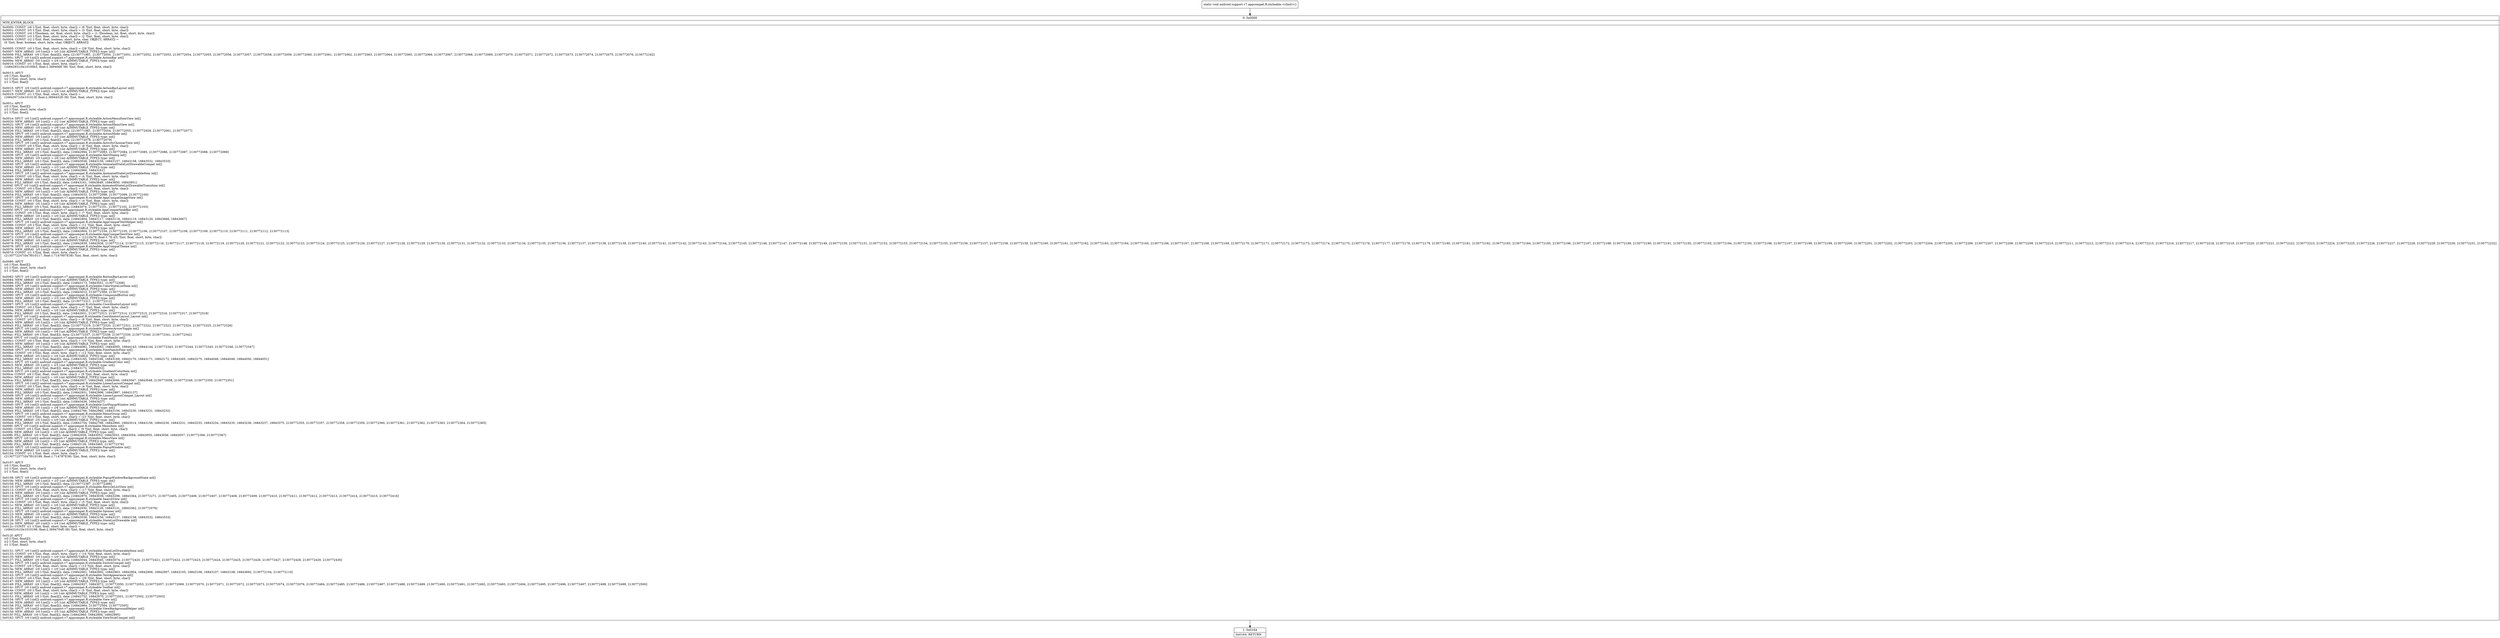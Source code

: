 digraph "CFG forandroid.support.v7.appcompat.R.styleable.\<clinit\>()V" {
Node_0 [shape=record,label="{0\:\ 0x0000|MTH_ENTER_BLOCK\l|0x0000: CONST  (r6 I:?[int, float, short, byte, char]) = (6 ?[int, float, short, byte, char]) \l0x0001: CONST  (r5 I:?[int, float, short, byte, char]) = (3 ?[int, float, short, byte, char]) \l0x0002: CONST  (r4 I:?[boolean, int, float, short, byte, char]) = (1 ?[boolean, int, float, short, byte, char]) \l0x0003: CONST  (r3 I:?[int, float, short, byte, char]) = (2 ?[int, float, short, byte, char]) \l0x0004: CONST  (r2 I:?[int, float, boolean, short, byte, char, OBJECT, ARRAY]) = \l  (0 ?[int, float, boolean, short, byte, char, OBJECT, ARRAY])\l \l0x0005: CONST  (r0 I:?[int, float, short, byte, char]) = (29 ?[int, float, short, byte, char]) \l0x0007: NEW_ARRAY  (r0 I:int[]) = (r0 I:int A[IMMUTABLE_TYPE]) type: int[] \l0x0009: FILL_ARRAY  (r0 I:?[int, float][]), data: [2130771981, 2130772050, 2130772051, 2130772052, 2130772053, 2130772054, 2130772055, 2130772056, 2130772057, 2130772058, 2130772059, 2130772060, 2130772061, 2130772062, 2130772063, 2130772064, 2130772065, 2130772066, 2130772067, 2130772068, 2130772069, 2130772070, 2130772071, 2130772072, 2130772073, 2130772074, 2130772075, 2130772076, 2130772162] \l0x000c: SPUT  (r0 I:int[]) android.support.v7.appcompat.R.styleable.ActionBar int[] \l0x000e: NEW_ARRAY  (r0 I:int[]) = (r4 I:int A[IMMUTABLE_TYPE]) type: int[] \l0x0010: CONST  (r1 I:?[int, float, short, byte, char]) = \l  (16842931(0x10100b3, float:2.369406E\-38) ?[int, float, short, byte, char])\l \l0x0013: APUT  \l  (r0 I:?[int, float][])\l  (r2 I:?[int, short, byte, char])\l  (r1 I:?[int, float])\l \l0x0015: SPUT  (r0 I:int[]) android.support.v7.appcompat.R.styleable.ActionBarLayout int[] \l0x0017: NEW_ARRAY  (r0 I:int[]) = (r4 I:int A[IMMUTABLE_TYPE]) type: int[] \l0x0019: CONST  (r1 I:?[int, float, short, byte, char]) = \l  (16843071(0x101013f, float:2.3694452E\-38) ?[int, float, short, byte, char])\l \l0x001c: APUT  \l  (r0 I:?[int, float][])\l  (r2 I:?[int, short, byte, char])\l  (r1 I:?[int, float])\l \l0x001e: SPUT  (r0 I:int[]) android.support.v7.appcompat.R.styleable.ActionMenuItemView int[] \l0x0020: NEW_ARRAY  (r0 I:int[]) = (r2 I:int A[IMMUTABLE_TYPE]) type: int[] \l0x0022: SPUT  (r0 I:int[]) android.support.v7.appcompat.R.styleable.ActionMenuView int[] \l0x0024: NEW_ARRAY  (r0 I:int[]) = (r6 I:int A[IMMUTABLE_TYPE]) type: int[] \l0x0026: FILL_ARRAY  (r0 I:?[int, float][]), data: [2130771981, 2130772054, 2130772055, 2130772059, 2130772061, 2130772077] \l0x0029: SPUT  (r0 I:int[]) android.support.v7.appcompat.R.styleable.ActionMode int[] \l0x002b: NEW_ARRAY  (r0 I:int[]) = (r3 I:int A[IMMUTABLE_TYPE]) type: int[] \l0x002d: FILL_ARRAY  (r0 I:?[int, float][]), data: [2130772078, 2130772079] \l0x0030: SPUT  (r0 I:int[]) android.support.v7.appcompat.R.styleable.ActivityChooserView int[] \l0x0032: CONST  (r0 I:?[int, float, short, byte, char]) = (8 ?[int, float, short, byte, char]) \l0x0034: NEW_ARRAY  (r0 I:int[]) = (r0 I:int A[IMMUTABLE_TYPE]) type: int[] \l0x0036: FILL_ARRAY  (r0 I:?[int, float][]), data: [16842994, 2130772083, 2130772084, 2130772085, 2130772086, 2130772087, 2130772088, 2130772089] \l0x0039: SPUT  (r0 I:int[]) android.support.v7.appcompat.R.styleable.AlertDialog int[] \l0x003b: NEW_ARRAY  (r0 I:int[]) = (r6 I:int A[IMMUTABLE_TYPE]) type: int[] \l0x003d: FILL_ARRAY  (r0 I:?[int, float][]), data: [16843036, 16843156, 16843157, 16843158, 16843532, 16843533] \l0x0040: SPUT  (r0 I:int[]) android.support.v7.appcompat.R.styleable.AnimatedStateListDrawableCompat int[] \l0x0042: NEW_ARRAY  (r0 I:int[]) = (r3 I:int A[IMMUTABLE_TYPE]) type: int[] \l0x0044: FILL_ARRAY  (r0 I:?[int, float][]), data: [16842960, 16843161] \l0x0047: SPUT  (r0 I:int[]) android.support.v7.appcompat.R.styleable.AnimatedStateListDrawableItem int[] \l0x0049: CONST  (r0 I:?[int, float, short, byte, char]) = (4 ?[int, float, short, byte, char]) \l0x004a: NEW_ARRAY  (r0 I:int[]) = (r0 I:int A[IMMUTABLE_TYPE]) type: int[] \l0x004c: FILL_ARRAY  (r0 I:?[int, float][]), data: [16843161, 16843849, 16843850, 16843851] \l0x004f: SPUT  (r0 I:int[]) android.support.v7.appcompat.R.styleable.AnimatedStateListDrawableTransition int[] \l0x0051: CONST  (r0 I:?[int, float, short, byte, char]) = (4 ?[int, float, short, byte, char]) \l0x0052: NEW_ARRAY  (r0 I:int[]) = (r0 I:int A[IMMUTABLE_TYPE]) type: int[] \l0x0054: FILL_ARRAY  (r0 I:?[int, float][]), data: [16843033, 2130772098, 2130772099, 2130772100] \l0x0057: SPUT  (r0 I:int[]) android.support.v7.appcompat.R.styleable.AppCompatImageView int[] \l0x0059: CONST  (r0 I:?[int, float, short, byte, char]) = (4 ?[int, float, short, byte, char]) \l0x005a: NEW_ARRAY  (r0 I:int[]) = (r0 I:int A[IMMUTABLE_TYPE]) type: int[] \l0x005c: FILL_ARRAY  (r0 I:?[int, float][]), data: [16843074, 2130772101, 2130772102, 2130772103] \l0x005f: SPUT  (r0 I:int[]) android.support.v7.appcompat.R.styleable.AppCompatSeekBar int[] \l0x0061: CONST  (r0 I:?[int, float, short, byte, char]) = (7 ?[int, float, short, byte, char]) \l0x0062: NEW_ARRAY  (r0 I:int[]) = (r0 I:int A[IMMUTABLE_TYPE]) type: int[] \l0x0064: FILL_ARRAY  (r0 I:?[int, float][]), data: [16842804, 16843117, 16843118, 16843119, 16843120, 16843666, 16843667] \l0x0067: SPUT  (r0 I:int[]) android.support.v7.appcompat.R.styleable.AppCompatTextHelper int[] \l0x0069: CONST  (r0 I:?[int, float, short, byte, char]) = (11 ?[int, float, short, byte, char]) \l0x006b: NEW_ARRAY  (r0 I:int[]) = (r0 I:int A[IMMUTABLE_TYPE]) type: int[] \l0x006d: FILL_ARRAY  (r0 I:?[int, float][]), data: [16842804, 2130772104, 2130772105, 2130772106, 2130772107, 2130772108, 2130772109, 2130772110, 2130772111, 2130772112, 2130772113] \l0x0070: SPUT  (r0 I:int[]) android.support.v7.appcompat.R.styleable.AppCompatTextView int[] \l0x0072: CONST  (r0 I:?[int, float, short, byte, char]) = (121(0x79, float:1.7E\-43) ?[int, float, short, byte, char]) \l0x0074: NEW_ARRAY  (r0 I:int[]) = (r0 I:int A[IMMUTABLE_TYPE]) type: int[] \l0x0076: FILL_ARRAY  (r0 I:?[int, float][]), data: [16842839, 16842926, 2130772114, 2130772115, 2130772116, 2130772117, 2130772118, 2130772119, 2130772120, 2130772121, 2130772122, 2130772123, 2130772124, 2130772125, 2130772126, 2130772127, 2130772128, 2130772129, 2130772130, 2130772131, 2130772132, 2130772133, 2130772134, 2130772135, 2130772136, 2130772137, 2130772138, 2130772139, 2130772140, 2130772141, 2130772142, 2130772143, 2130772144, 2130772145, 2130772146, 2130772147, 2130772148, 2130772149, 2130772150, 2130772151, 2130772152, 2130772153, 2130772154, 2130772155, 2130772156, 2130772157, 2130772158, 2130772159, 2130772160, 2130772161, 2130772162, 2130772163, 2130772164, 2130772165, 2130772166, 2130772167, 2130772168, 2130772169, 2130772170, 2130772171, 2130772172, 2130772173, 2130772174, 2130772175, 2130772176, 2130772177, 2130772178, 2130772179, 2130772180, 2130772181, 2130772182, 2130772183, 2130772184, 2130772185, 2130772186, 2130772187, 2130772188, 2130772189, 2130772190, 2130772191, 2130772192, 2130772193, 2130772194, 2130772195, 2130772196, 2130772197, 2130772198, 2130772199, 2130772200, 2130772201, 2130772202, 2130772203, 2130772204, 2130772205, 2130772206, 2130772207, 2130772208, 2130772209, 2130772210, 2130772211, 2130772212, 2130772213, 2130772214, 2130772215, 2130772216, 2130772217, 2130772218, 2130772219, 2130772220, 2130772221, 2130772222, 2130772223, 2130772224, 2130772225, 2130772226, 2130772227, 2130772228, 2130772229, 2130772230, 2130772231, 2130772232] \l0x0079: SPUT  (r0 I:int[]) android.support.v7.appcompat.R.styleable.AppCompatTheme int[] \l0x007b: NEW_ARRAY  (r0 I:int[]) = (r4 I:int A[IMMUTABLE_TYPE]) type: int[] \l0x007d: CONST  (r1 I:?[int, float, short, byte, char]) = \l  (2130772247(0x7f010117, float:1.7147607E38) ?[int, float, short, byte, char])\l \l0x0080: APUT  \l  (r0 I:?[int, float][])\l  (r2 I:?[int, short, byte, char])\l  (r1 I:?[int, float])\l \l0x0082: SPUT  (r0 I:int[]) android.support.v7.appcompat.R.styleable.ButtonBarLayout int[] \l0x0084: NEW_ARRAY  (r0 I:int[]) = (r5 I:int A[IMMUTABLE_TYPE]) type: int[] \l0x0086: FILL_ARRAY  (r0 I:?[int, float][]), data: [16843173, 16843551, 2130772308] \l0x0089: SPUT  (r0 I:int[]) android.support.v7.appcompat.R.styleable.ColorStateListItem int[] \l0x008b: NEW_ARRAY  (r0 I:int[]) = (r5 I:int A[IMMUTABLE_TYPE]) type: int[] \l0x008d: FILL_ARRAY  (r0 I:?[int, float][]), data: [16843015, 2130772309, 2130772310] \l0x0090: SPUT  (r0 I:int[]) android.support.v7.appcompat.R.styleable.CompoundButton int[] \l0x0092: NEW_ARRAY  (r0 I:int[]) = (r3 I:int A[IMMUTABLE_TYPE]) type: int[] \l0x0094: FILL_ARRAY  (r0 I:?[int, float][]), data: [2130772311, 2130772312] \l0x0097: SPUT  (r0 I:int[]) android.support.v7.appcompat.R.styleable.CoordinatorLayout int[] \l0x0099: CONST  (r0 I:?[int, float, short, byte, char]) = (7 ?[int, float, short, byte, char]) \l0x009a: NEW_ARRAY  (r0 I:int[]) = (r0 I:int A[IMMUTABLE_TYPE]) type: int[] \l0x009c: FILL_ARRAY  (r0 I:?[int, float][]), data: [16842931, 2130772313, 2130772314, 2130772315, 2130772316, 2130772317, 2130772318] \l0x009f: SPUT  (r0 I:int[]) android.support.v7.appcompat.R.styleable.CoordinatorLayout_Layout int[] \l0x00a1: CONST  (r0 I:?[int, float, short, byte, char]) = (8 ?[int, float, short, byte, char]) \l0x00a3: NEW_ARRAY  (r0 I:int[]) = (r0 I:int A[IMMUTABLE_TYPE]) type: int[] \l0x00a5: FILL_ARRAY  (r0 I:?[int, float][]), data: [2130772319, 2130772320, 2130772321, 2130772322, 2130772323, 2130772324, 2130772325, 2130772326] \l0x00a8: SPUT  (r0 I:int[]) android.support.v7.appcompat.R.styleable.DrawerArrowToggle int[] \l0x00aa: NEW_ARRAY  (r0 I:int[]) = (r6 I:int A[IMMUTABLE_TYPE]) type: int[] \l0x00ac: FILL_ARRAY  (r0 I:?[int, float][]), data: [2130772337, 2130772338, 2130772339, 2130772340, 2130772341, 2130772342] \l0x00af: SPUT  (r0 I:int[]) android.support.v7.appcompat.R.styleable.FontFamily int[] \l0x00b1: CONST  (r0 I:?[int, float, short, byte, char]) = (10 ?[int, float, short, byte, char]) \l0x00b3: NEW_ARRAY  (r0 I:int[]) = (r0 I:int A[IMMUTABLE_TYPE]) type: int[] \l0x00b5: FILL_ARRAY  (r0 I:?[int, float][]), data: [16844082, 16844083, 16844095, 16844143, 16844144, 2130772343, 2130772344, 2130772345, 2130772346, 2130772347] \l0x00b8: SPUT  (r0 I:int[]) android.support.v7.appcompat.R.styleable.FontFamilyFont int[] \l0x00ba: CONST  (r0 I:?[int, float, short, byte, char]) = (12 ?[int, float, short, byte, char]) \l0x00bc: NEW_ARRAY  (r0 I:int[]) = (r0 I:int A[IMMUTABLE_TYPE]) type: int[] \l0x00be: FILL_ARRAY  (r0 I:?[int, float][]), data: [16843165, 16843166, 16843169, 16843170, 16843171, 16843172, 16843265, 16843275, 16844048, 16844049, 16844050, 16844051] \l0x00c1: SPUT  (r0 I:int[]) android.support.v7.appcompat.R.styleable.GradientColor int[] \l0x00c3: NEW_ARRAY  (r0 I:int[]) = (r3 I:int A[IMMUTABLE_TYPE]) type: int[] \l0x00c5: FILL_ARRAY  (r0 I:?[int, float][]), data: [16843173, 16844052] \l0x00c8: SPUT  (r0 I:int[]) android.support.v7.appcompat.R.styleable.GradientColorItem int[] \l0x00ca: CONST  (r0 I:?[int, float, short, byte, char]) = (9 ?[int, float, short, byte, char]) \l0x00cc: NEW_ARRAY  (r0 I:int[]) = (r0 I:int A[IMMUTABLE_TYPE]) type: int[] \l0x00ce: FILL_ARRAY  (r0 I:?[int, float][]), data: [16842927, 16842948, 16843046, 16843047, 16843048, 2130772058, 2130772349, 2130772350, 2130772351] \l0x00d1: SPUT  (r0 I:int[]) android.support.v7.appcompat.R.styleable.LinearLayoutCompat int[] \l0x00d3: CONST  (r0 I:?[int, float, short, byte, char]) = (4 ?[int, float, short, byte, char]) \l0x00d4: NEW_ARRAY  (r0 I:int[]) = (r0 I:int A[IMMUTABLE_TYPE]) type: int[] \l0x00d6: FILL_ARRAY  (r0 I:?[int, float][]), data: [16842931, 16842996, 16842997, 16843137] \l0x00d9: SPUT  (r0 I:int[]) android.support.v7.appcompat.R.styleable.LinearLayoutCompat_Layout int[] \l0x00db: NEW_ARRAY  (r0 I:int[]) = (r3 I:int A[IMMUTABLE_TYPE]) type: int[] \l0x00dd: FILL_ARRAY  (r0 I:?[int, float][]), data: [16843436, 16843437] \l0x00e0: SPUT  (r0 I:int[]) android.support.v7.appcompat.R.styleable.ListPopupWindow int[] \l0x00e2: NEW_ARRAY  (r0 I:int[]) = (r6 I:int A[IMMUTABLE_TYPE]) type: int[] \l0x00e4: FILL_ARRAY  (r0 I:?[int, float][]), data: [16842766, 16842960, 16843156, 16843230, 16843231, 16843232] \l0x00e7: SPUT  (r0 I:int[]) android.support.v7.appcompat.R.styleable.MenuGroup int[] \l0x00e9: CONST  (r0 I:?[int, float, short, byte, char]) = (23 ?[int, float, short, byte, char]) \l0x00eb: NEW_ARRAY  (r0 I:int[]) = (r0 I:int A[IMMUTABLE_TYPE]) type: int[] \l0x00ed: FILL_ARRAY  (r0 I:?[int, float][]), data: [16842754, 16842766, 16842960, 16843014, 16843156, 16843230, 16843231, 16843233, 16843234, 16843235, 16843236, 16843237, 16843375, 2130772355, 2130772357, 2130772358, 2130772359, 2130772360, 2130772361, 2130772362, 2130772363, 2130772364, 2130772365] \l0x00f0: SPUT  (r0 I:int[]) android.support.v7.appcompat.R.styleable.MenuItem int[] \l0x00f2: CONST  (r0 I:?[int, float, short, byte, char]) = (9 ?[int, float, short, byte, char]) \l0x00f4: NEW_ARRAY  (r0 I:int[]) = (r0 I:int A[IMMUTABLE_TYPE]) type: int[] \l0x00f6: FILL_ARRAY  (r0 I:?[int, float][]), data: [16842926, 16843052, 16843053, 16843054, 16843055, 16843056, 16843057, 2130772366, 2130772367] \l0x00f9: SPUT  (r0 I:int[]) android.support.v7.appcompat.R.styleable.MenuView int[] \l0x00fb: NEW_ARRAY  (r0 I:int[]) = (r5 I:int A[IMMUTABLE_TYPE]) type: int[] \l0x00fd: FILL_ARRAY  (r0 I:?[int, float][]), data: [16843126, 16843465, 2130772376] \l0x0100: SPUT  (r0 I:int[]) android.support.v7.appcompat.R.styleable.PopupWindow int[] \l0x0102: NEW_ARRAY  (r0 I:int[]) = (r4 I:int A[IMMUTABLE_TYPE]) type: int[] \l0x0104: CONST  (r1 I:?[int, float, short, byte, char]) = \l  (2130772377(0x7f010199, float:1.714787E38) ?[int, float, short, byte, char])\l \l0x0107: APUT  \l  (r0 I:?[int, float][])\l  (r2 I:?[int, short, byte, char])\l  (r1 I:?[int, float])\l \l0x0109: SPUT  (r0 I:int[]) android.support.v7.appcompat.R.styleable.PopupWindowBackgroundState int[] \l0x010b: NEW_ARRAY  (r0 I:int[]) = (r3 I:int A[IMMUTABLE_TYPE]) type: int[] \l0x010d: FILL_ARRAY  (r0 I:?[int, float][]), data: [2130772387, 2130772388] \l0x0110: SPUT  (r0 I:int[]) android.support.v7.appcompat.R.styleable.RecycleListView int[] \l0x0112: CONST  (r0 I:?[int, float, short, byte, char]) = (17 ?[int, float, short, byte, char]) \l0x0114: NEW_ARRAY  (r0 I:int[]) = (r0 I:int A[IMMUTABLE_TYPE]) type: int[] \l0x0116: FILL_ARRAY  (r0 I:?[int, float][]), data: [16842970, 16843039, 16843296, 16843364, 2130772271, 2130772405, 2130772406, 2130772407, 2130772408, 2130772409, 2130772410, 2130772411, 2130772412, 2130772413, 2130772414, 2130772415, 2130772416] \l0x0119: SPUT  (r0 I:int[]) android.support.v7.appcompat.R.styleable.SearchView int[] \l0x011b: CONST  (r0 I:?[int, float, short, byte, char]) = (5 ?[int, float, short, byte, char]) \l0x011c: NEW_ARRAY  (r0 I:int[]) = (r0 I:int A[IMMUTABLE_TYPE]) type: int[] \l0x011e: FILL_ARRAY  (r0 I:?[int, float][]), data: [16842930, 16843126, 16843131, 16843362, 2130772076] \l0x0121: SPUT  (r0 I:int[]) android.support.v7.appcompat.R.styleable.Spinner int[] \l0x0123: NEW_ARRAY  (r0 I:int[]) = (r6 I:int A[IMMUTABLE_TYPE]) type: int[] \l0x0125: FILL_ARRAY  (r0 I:?[int, float][]), data: [16843036, 16843156, 16843157, 16843158, 16843532, 16843533] \l0x0128: SPUT  (r0 I:int[]) android.support.v7.appcompat.R.styleable.StateListDrawable int[] \l0x012a: NEW_ARRAY  (r0 I:int[]) = (r4 I:int A[IMMUTABLE_TYPE]) type: int[] \l0x012c: CONST  (r1 I:?[int, float, short, byte, char]) = \l  (16843161(0x1010199, float:2.3694704E\-38) ?[int, float, short, byte, char])\l \l0x012f: APUT  \l  (r0 I:?[int, float][])\l  (r2 I:?[int, short, byte, char])\l  (r1 I:?[int, float])\l \l0x0131: SPUT  (r0 I:int[]) android.support.v7.appcompat.R.styleable.StateListDrawableItem int[] \l0x0133: CONST  (r0 I:?[int, float, short, byte, char]) = (14 ?[int, float, short, byte, char]) \l0x0135: NEW_ARRAY  (r0 I:int[]) = (r0 I:int A[IMMUTABLE_TYPE]) type: int[] \l0x0137: FILL_ARRAY  (r0 I:?[int, float][]), data: [16843044, 16843045, 16843074, 2130772420, 2130772421, 2130772422, 2130772423, 2130772424, 2130772425, 2130772426, 2130772427, 2130772428, 2130772429, 2130772430] \l0x013a: SPUT  (r0 I:int[]) android.support.v7.appcompat.R.styleable.SwitchCompat int[] \l0x013c: CONST  (r0 I:?[int, float, short, byte, char]) = (13 ?[int, float, short, byte, char]) \l0x013e: NEW_ARRAY  (r0 I:int[]) = (r0 I:int A[IMMUTABLE_TYPE]) type: int[] \l0x0140: FILL_ARRAY  (r0 I:?[int, float][]), data: [16842901, 16842902, 16842903, 16842904, 16842906, 16842907, 16843105, 16843106, 16843107, 16843108, 16843692, 2130772104, 2130772110] \l0x0143: SPUT  (r0 I:int[]) android.support.v7.appcompat.R.styleable.TextAppearance int[] \l0x0145: CONST  (r0 I:?[int, float, short, byte, char]) = (29 ?[int, float, short, byte, char]) \l0x0147: NEW_ARRAY  (r0 I:int[]) = (r0 I:int A[IMMUTABLE_TYPE]) type: int[] \l0x0149: FILL_ARRAY  (r0 I:?[int, float][]), data: [16842927, 16843072, 2130772050, 2130772053, 2130772057, 2130772069, 2130772070, 2130772071, 2130772072, 2130772073, 2130772074, 2130772076, 2130772484, 2130772485, 2130772486, 2130772487, 2130772488, 2130772489, 2130772490, 2130772491, 2130772492, 2130772493, 2130772494, 2130772495, 2130772496, 2130772497, 2130772498, 2130772499, 2130772500] \l0x014c: SPUT  (r0 I:int[]) android.support.v7.appcompat.R.styleable.Toolbar int[] \l0x014e: CONST  (r0 I:?[int, float, short, byte, char]) = (5 ?[int, float, short, byte, char]) \l0x014f: NEW_ARRAY  (r0 I:int[]) = (r0 I:int A[IMMUTABLE_TYPE]) type: int[] \l0x0151: FILL_ARRAY  (r0 I:?[int, float][]), data: [16842752, 16842970, 2130772501, 2130772502, 2130772503] \l0x0154: SPUT  (r0 I:int[]) android.support.v7.appcompat.R.styleable.View int[] \l0x0156: NEW_ARRAY  (r0 I:int[]) = (r5 I:int A[IMMUTABLE_TYPE]) type: int[] \l0x0158: FILL_ARRAY  (r0 I:?[int, float][]), data: [16842964, 2130772504, 2130772505] \l0x015b: SPUT  (r0 I:int[]) android.support.v7.appcompat.R.styleable.ViewBackgroundHelper int[] \l0x015d: NEW_ARRAY  (r0 I:int[]) = (r5 I:int A[IMMUTABLE_TYPE]) type: int[] \l0x015f: FILL_ARRAY  (r0 I:?[int, float][]), data: [16842960, 16842994, 16842995] \l0x0162: SPUT  (r0 I:int[]) android.support.v7.appcompat.R.styleable.ViewStubCompat int[] \l}"];
Node_1 [shape=record,label="{1\:\ 0x0164|0x0164: RETURN   \l}"];
MethodNode[shape=record,label="{static void android.support.v7.appcompat.R.styleable.\<clinit\>() }"];
MethodNode -> Node_0;
Node_0 -> Node_1;
}

